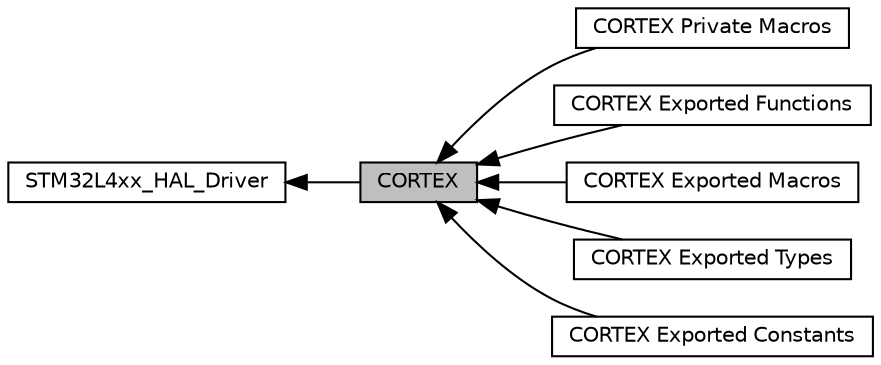 digraph "CORTEX"
{
  edge [fontname="Helvetica",fontsize="10",labelfontname="Helvetica",labelfontsize="10"];
  node [fontname="Helvetica",fontsize="10",shape=box];
  rankdir=LR;
  Node7 [label="CORTEX Private Macros",height=0.2,width=0.4,color="black", fillcolor="white", style="filled",URL="$group___c_o_r_t_e_x___private___macros.html",tooltip=" "];
  Node6 [label="CORTEX Exported Functions",height=0.2,width=0.4,color="black", fillcolor="white", style="filled",URL="$group___c_o_r_t_e_x___exported___functions.html",tooltip=" "];
  Node2 [label="STM32L4xx_HAL_Driver",height=0.2,width=0.4,color="black", fillcolor="white", style="filled",URL="$group___s_t_m32_l4xx___h_a_l___driver.html",tooltip=" "];
  Node5 [label="CORTEX Exported Macros",height=0.2,width=0.4,color="black", fillcolor="white", style="filled",URL="$group___c_o_r_t_e_x___exported___macros.html",tooltip=" "];
  Node3 [label="CORTEX Exported Types",height=0.2,width=0.4,color="black", fillcolor="white", style="filled",URL="$group___c_o_r_t_e_x___exported___types.html",tooltip=" "];
  Node1 [label="CORTEX",height=0.2,width=0.4,color="black", fillcolor="grey75", style="filled", fontcolor="black",tooltip="CORTEX HAL module driver."];
  Node4 [label="CORTEX Exported Constants",height=0.2,width=0.4,color="black", fillcolor="white", style="filled",URL="$group___c_o_r_t_e_x___exported___constants.html",tooltip=" "];
  Node2->Node1 [shape=plaintext, dir="back", style="solid"];
  Node1->Node3 [shape=plaintext, dir="back", style="solid"];
  Node1->Node4 [shape=plaintext, dir="back", style="solid"];
  Node1->Node5 [shape=plaintext, dir="back", style="solid"];
  Node1->Node6 [shape=plaintext, dir="back", style="solid"];
  Node1->Node7 [shape=plaintext, dir="back", style="solid"];
}
